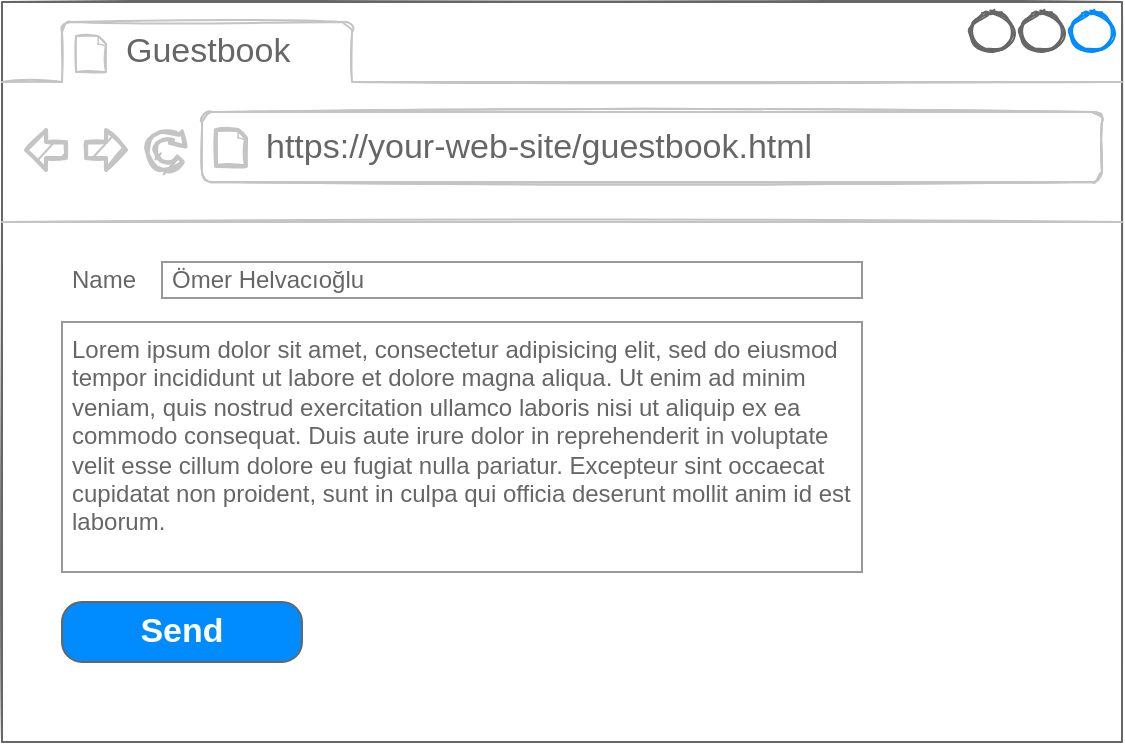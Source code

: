<mxfile version="15.8.7" type="device"><diagram id="rINaIQjvMhXUn2SKATBW" name="Page-1"><mxGraphModel dx="1422" dy="865" grid="1" gridSize="10" guides="1" tooltips="1" connect="1" arrows="1" fold="1" page="1" pageScale="1" pageWidth="850" pageHeight="1100" math="0" shadow="0"><root><mxCell id="0"/><mxCell id="1" parent="0"/><mxCell id="cYfOAL_O31Df2Eu_cghh-2" value="" style="strokeWidth=1;shadow=0;dashed=0;align=center;html=1;shape=mxgraph.mockup.containers.browserWindow;rSize=0;strokeColor=#666666;strokeColor2=#008cff;strokeColor3=#c4c4c4;mainText=,;recursiveResize=0;sketch=1;" vertex="1" parent="1"><mxGeometry x="100" y="140" width="560" height="370" as="geometry"/></mxCell><mxCell id="cYfOAL_O31Df2Eu_cghh-3" value="Guestbook" style="strokeWidth=1;shadow=0;dashed=0;align=center;html=1;shape=mxgraph.mockup.containers.anchor;fontSize=17;fontColor=#666666;align=left;" vertex="1" parent="cYfOAL_O31Df2Eu_cghh-2"><mxGeometry x="60" y="12" width="110" height="26" as="geometry"/></mxCell><mxCell id="cYfOAL_O31Df2Eu_cghh-4" value="https://your-web-site/guestbook.html" style="strokeWidth=1;shadow=0;dashed=0;align=center;html=1;shape=mxgraph.mockup.containers.anchor;rSize=0;fontSize=17;fontColor=#666666;align=left;" vertex="1" parent="cYfOAL_O31Df2Eu_cghh-2"><mxGeometry x="130" y="60" width="350" height="26" as="geometry"/></mxCell><mxCell id="cYfOAL_O31Df2Eu_cghh-5" value="Name" style="strokeWidth=1;shadow=0;dashed=0;align=center;html=1;shape=mxgraph.mockup.forms.anchor;align=right;spacingRight=2;fontColor=#666666;" vertex="1" parent="cYfOAL_O31Df2Eu_cghh-2"><mxGeometry x="20" y="130" width="50" height="18" as="geometry"/></mxCell><mxCell id="cYfOAL_O31Df2Eu_cghh-6" value="Ömer Helvacıoğlu" style="strokeWidth=1;shadow=0;dashed=0;align=center;html=1;shape=mxgraph.mockup.forms.rrect;fillColor=#ffffff;rSize=0;fontColor=#666666;align=left;spacingLeft=3;strokeColor=#999999;" vertex="1" parent="cYfOAL_O31Df2Eu_cghh-2"><mxGeometry x="80" y="130" width="350" height="18" as="geometry"/></mxCell><mxCell id="cYfOAL_O31Df2Eu_cghh-15" value="Lorem ipsum dolor sit amet, consectetur adipisicing elit, sed do eiusmod tempor incididunt ut labore et dolore magna aliqua. Ut enim ad minim veniam, quis nostrud exercitation ullamco laboris nisi ut aliquip ex ea commodo consequat. Duis aute irure dolor in reprehenderit in voluptate velit esse cillum dolore eu fugiat nulla pariatur. Excepteur sint occaecat cupidatat non proident, sunt in culpa qui officia deserunt mollit anim id est laborum." style="strokeWidth=1;shadow=0;dashed=0;align=center;html=1;shape=mxgraph.mockup.forms.rrect;fillColor=#ffffff;rSize=0;fontColor=#666666;align=left;spacingLeft=3;strokeColor=#999999;verticalAlign=top;whiteSpace=wrap;" vertex="1" parent="cYfOAL_O31Df2Eu_cghh-2"><mxGeometry x="30" y="160" width="400" height="125" as="geometry"/></mxCell><mxCell id="cYfOAL_O31Df2Eu_cghh-16" value="Send" style="strokeWidth=1;shadow=0;dashed=0;align=center;html=1;shape=mxgraph.mockup.buttons.button;strokeColor=#666666;fontColor=#ffffff;mainText=;buttonStyle=round;fontSize=17;fontStyle=1;fillColor=#008cff;whiteSpace=wrap;" vertex="1" parent="cYfOAL_O31Df2Eu_cghh-2"><mxGeometry x="30" y="300" width="120" height="30" as="geometry"/></mxCell></root></mxGraphModel></diagram></mxfile>